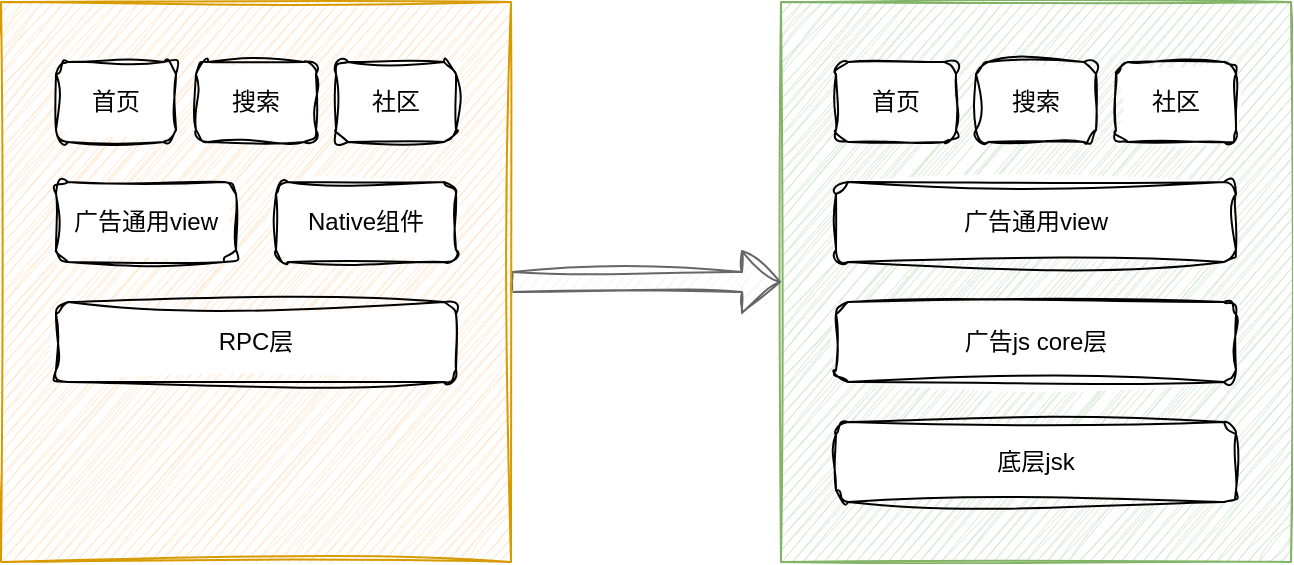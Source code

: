 <mxfile version="24.7.8">
  <diagram id="prtHgNgQTEPvFCAcTncT" name="Page-1">
    <mxGraphModel dx="1224" dy="739" grid="1" gridSize="10" guides="1" tooltips="1" connect="1" arrows="1" fold="1" page="1" pageScale="1" pageWidth="827" pageHeight="1169" math="0" shadow="0">
      <root>
        <mxCell id="0" />
        <mxCell id="1" parent="0" />
        <mxCell id="6M0Tjz0h5s1cv5i4jDKu-20" value="" style="rounded=0;whiteSpace=wrap;html=1;fillColor=#d5e8d4;strokeColor=#82b366;sketch=1;curveFitting=1;jiggle=2;" vertex="1" parent="1">
          <mxGeometry x="462.5" y="90" width="255" height="280" as="geometry" />
        </mxCell>
        <mxCell id="6M0Tjz0h5s1cv5i4jDKu-21" style="edgeStyle=orthogonalEdgeStyle;shape=flexArrow;rounded=0;orthogonalLoop=1;jettySize=auto;html=1;exitX=1;exitY=0.5;exitDx=0;exitDy=0;fillColor=#f5f5f5;strokeColor=#666666;sketch=1;curveFitting=1;jiggle=2;" edge="1" parent="1" source="6M0Tjz0h5s1cv5i4jDKu-19" target="6M0Tjz0h5s1cv5i4jDKu-20">
          <mxGeometry relative="1" as="geometry" />
        </mxCell>
        <mxCell id="6M0Tjz0h5s1cv5i4jDKu-19" value="" style="rounded=0;whiteSpace=wrap;html=1;fillColor=#ffe6cc;strokeColor=#d79b00;glass=0;shadow=0;sketch=1;curveFitting=1;jiggle=2;" vertex="1" parent="1">
          <mxGeometry x="72.5" y="90" width="255" height="280" as="geometry" />
        </mxCell>
        <mxCell id="6M0Tjz0h5s1cv5i4jDKu-1" value="首页" style="rounded=1;whiteSpace=wrap;html=1;sketch=1;curveFitting=1;jiggle=2;" vertex="1" parent="1">
          <mxGeometry x="100" y="120" width="60" height="40" as="geometry" />
        </mxCell>
        <mxCell id="6M0Tjz0h5s1cv5i4jDKu-6" value="搜索" style="rounded=1;whiteSpace=wrap;html=1;sketch=1;curveFitting=1;jiggle=2;" vertex="1" parent="1">
          <mxGeometry x="170" y="120" width="60" height="40" as="geometry" />
        </mxCell>
        <mxCell id="6M0Tjz0h5s1cv5i4jDKu-7" value="社区" style="rounded=1;whiteSpace=wrap;html=1;sketch=1;curveFitting=1;jiggle=2;" vertex="1" parent="1">
          <mxGeometry x="240" y="120" width="60" height="40" as="geometry" />
        </mxCell>
        <mxCell id="6M0Tjz0h5s1cv5i4jDKu-8" value="广告通用view" style="rounded=1;whiteSpace=wrap;html=1;sketch=1;curveFitting=1;jiggle=2;" vertex="1" parent="1">
          <mxGeometry x="100" y="180" width="90" height="40" as="geometry" />
        </mxCell>
        <mxCell id="6M0Tjz0h5s1cv5i4jDKu-10" value="RPC层" style="rounded=1;whiteSpace=wrap;html=1;sketch=1;curveFitting=1;jiggle=2;" vertex="1" parent="1">
          <mxGeometry x="100" y="240" width="200" height="40" as="geometry" />
        </mxCell>
        <mxCell id="6M0Tjz0h5s1cv5i4jDKu-11" value="Native组件" style="rounded=1;whiteSpace=wrap;html=1;sketch=1;curveFitting=1;jiggle=2;" vertex="1" parent="1">
          <mxGeometry x="210" y="180" width="90" height="40" as="geometry" />
        </mxCell>
        <mxCell id="6M0Tjz0h5s1cv5i4jDKu-12" value="首页" style="rounded=1;whiteSpace=wrap;html=1;sketch=1;curveFitting=1;jiggle=2;" vertex="1" parent="1">
          <mxGeometry x="490" y="120" width="60" height="40" as="geometry" />
        </mxCell>
        <mxCell id="6M0Tjz0h5s1cv5i4jDKu-13" value="搜索" style="rounded=1;whiteSpace=wrap;html=1;sketch=1;curveFitting=1;jiggle=2;" vertex="1" parent="1">
          <mxGeometry x="560" y="120" width="60" height="40" as="geometry" />
        </mxCell>
        <mxCell id="6M0Tjz0h5s1cv5i4jDKu-14" value="社区" style="rounded=1;whiteSpace=wrap;html=1;sketch=1;curveFitting=1;jiggle=2;" vertex="1" parent="1">
          <mxGeometry x="630" y="120" width="60" height="40" as="geometry" />
        </mxCell>
        <mxCell id="6M0Tjz0h5s1cv5i4jDKu-15" value="广告通用view" style="rounded=1;whiteSpace=wrap;html=1;sketch=1;curveFitting=1;jiggle=2;" vertex="1" parent="1">
          <mxGeometry x="490" y="180" width="200" height="40" as="geometry" />
        </mxCell>
        <mxCell id="6M0Tjz0h5s1cv5i4jDKu-16" value="广告js core层" style="rounded=1;whiteSpace=wrap;html=1;sketch=1;curveFitting=1;jiggle=2;" vertex="1" parent="1">
          <mxGeometry x="490" y="240" width="200" height="40" as="geometry" />
        </mxCell>
        <mxCell id="6M0Tjz0h5s1cv5i4jDKu-18" value="底层jsk" style="rounded=1;whiteSpace=wrap;html=1;sketch=1;curveFitting=1;jiggle=2;" vertex="1" parent="1">
          <mxGeometry x="490" y="300" width="200" height="40" as="geometry" />
        </mxCell>
      </root>
    </mxGraphModel>
  </diagram>
</mxfile>
